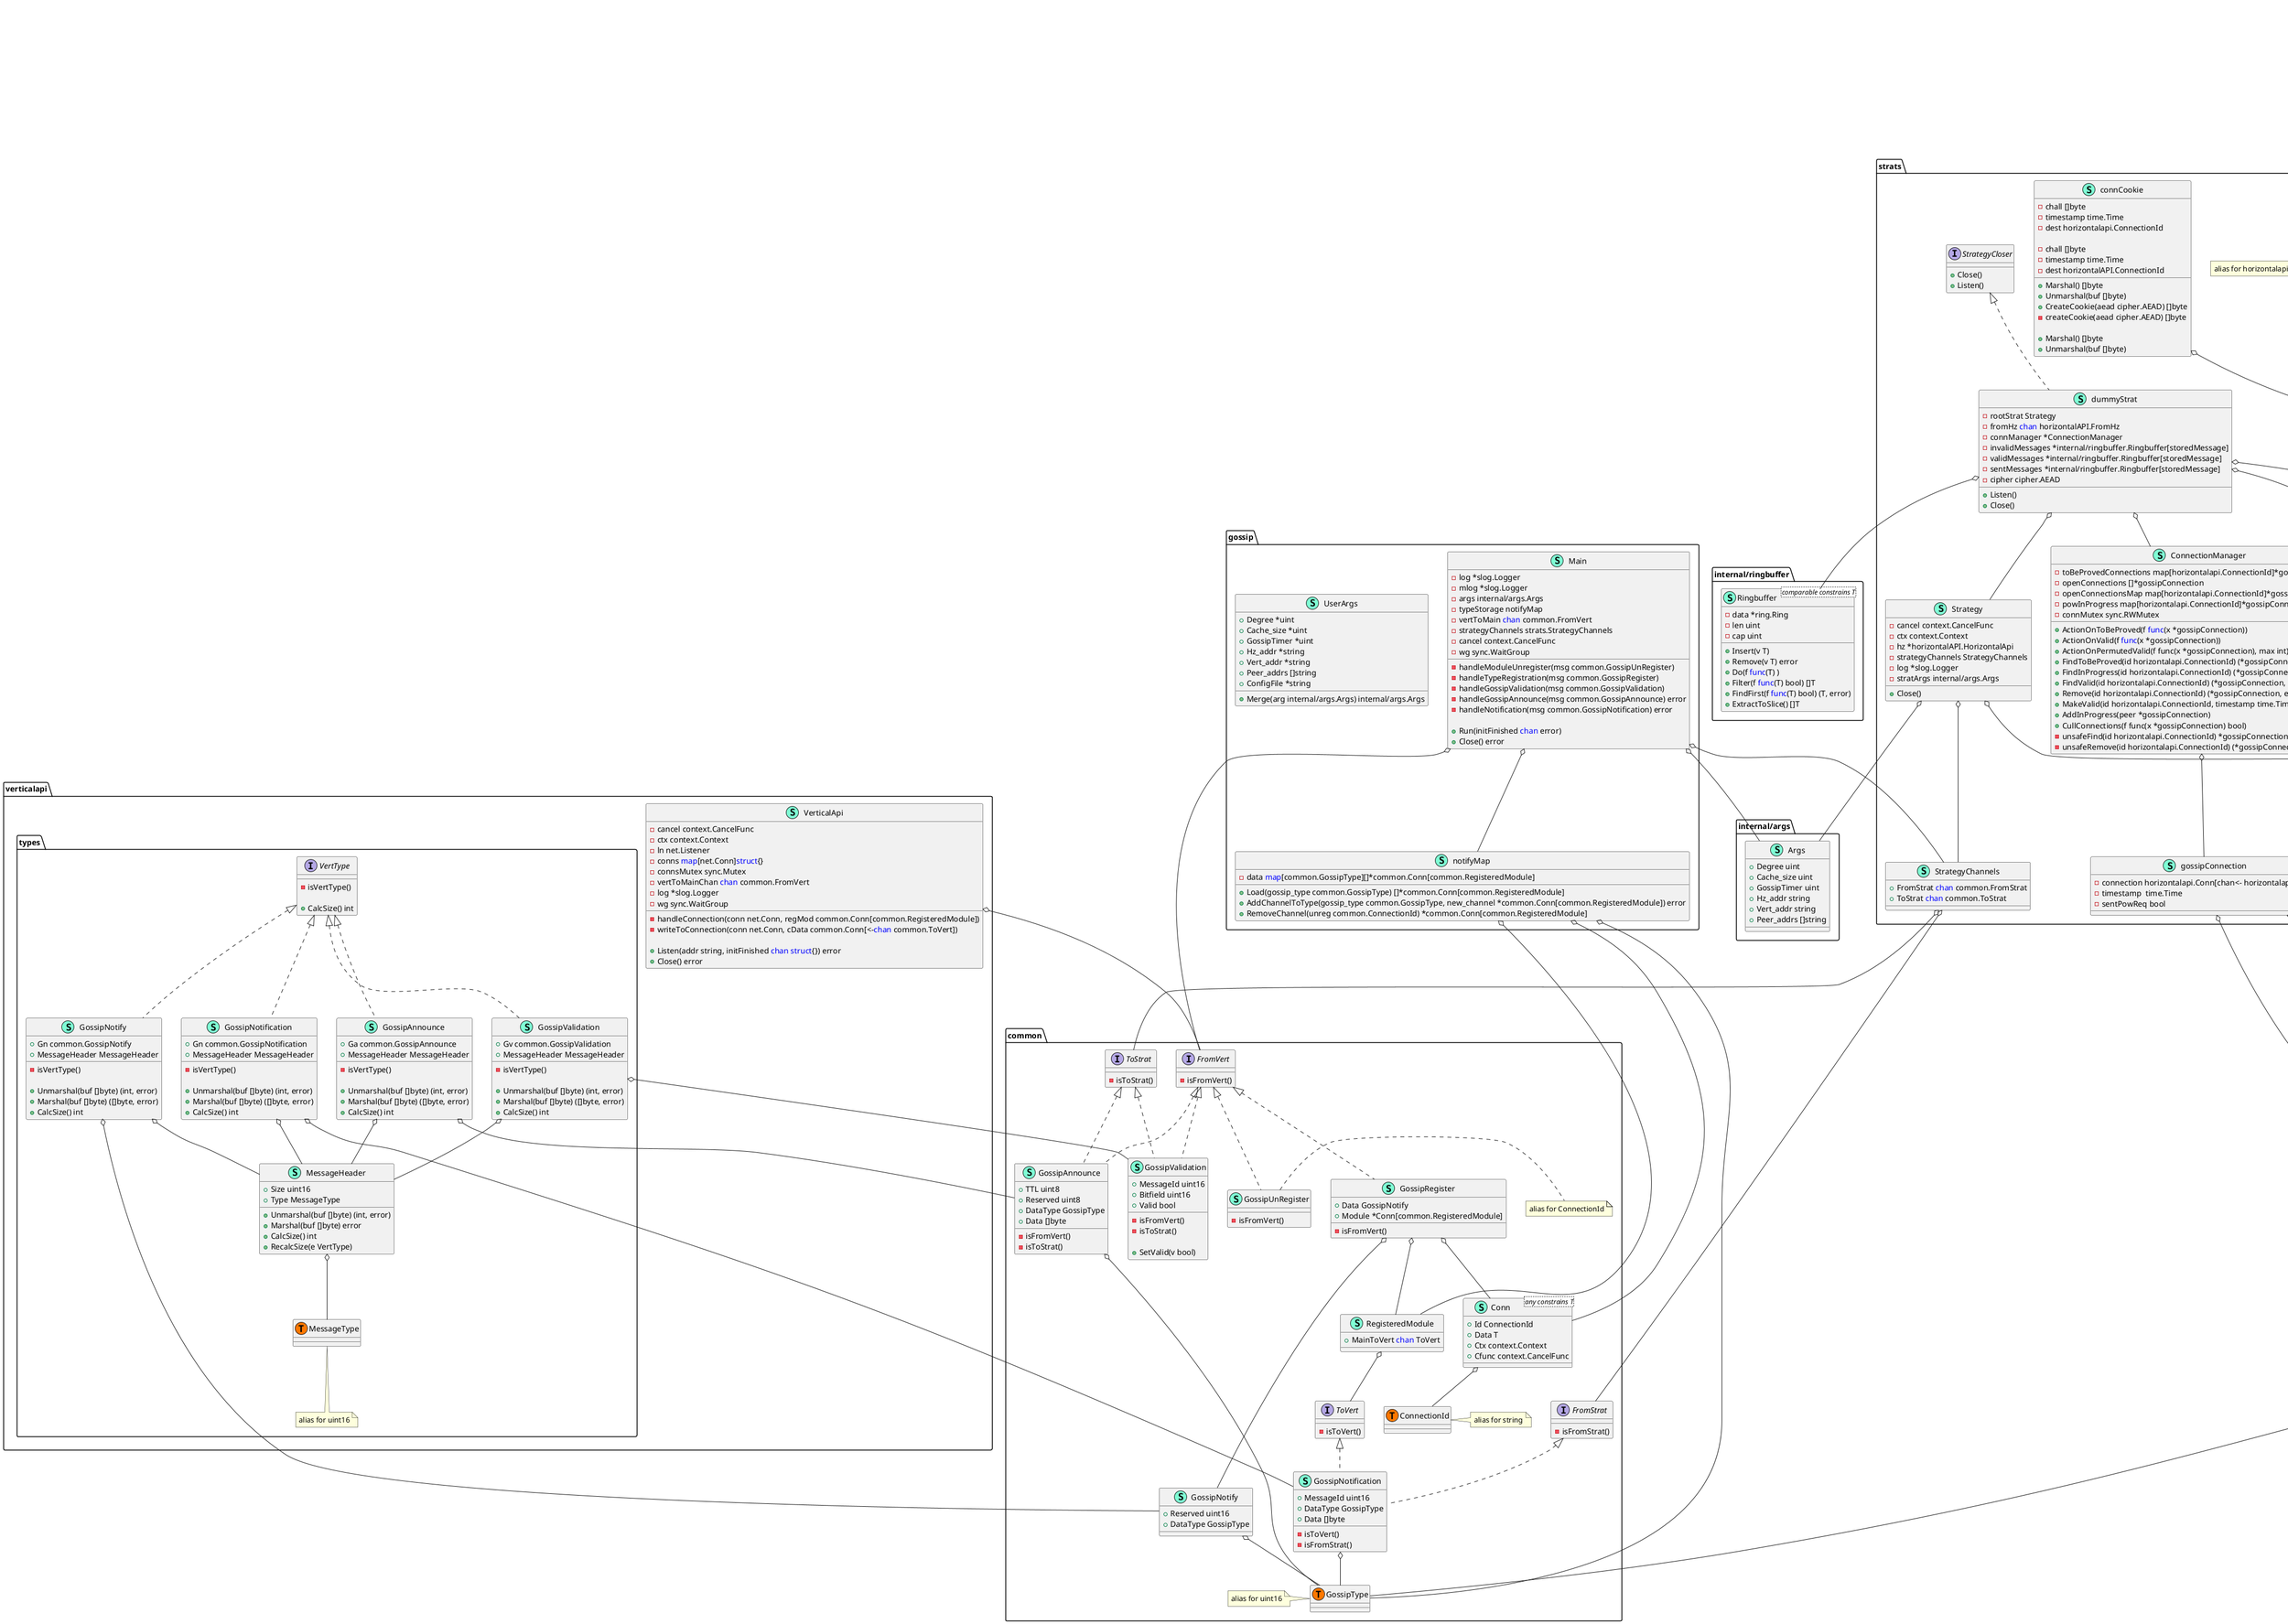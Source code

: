 @startuml

left to right direction

namespace verticalapi {
	namespace types {
		class GossipAnnounce << (S,Aquamarine) >> {
			+ Ga common.GossipAnnounce
				+ MessageHeader MessageHeader

				- isVertType() 

				+ Unmarshal(buf []byte) (int, error)
				+ Marshal(buf []byte) ([]byte, error)
				+ CalcSize() int

		}
		class GossipNotification << (S,Aquamarine) >> {
			+ Gn common.GossipNotification
				+ MessageHeader MessageHeader

				- isVertType() 

				+ Unmarshal(buf []byte) (int, error)
				+ Marshal(buf []byte) ([]byte, error)
				+ CalcSize() int

		}
		class GossipNotify << (S,Aquamarine) >> {
			+ Gn common.GossipNotify
				+ MessageHeader MessageHeader

				- isVertType() 

				+ Unmarshal(buf []byte) (int, error)
				+ Marshal(buf []byte) ([]byte, error)
				+ CalcSize() int

		}
		class GossipValidation << (S,Aquamarine) >> {
			+ Gv common.GossipValidation
				+ MessageHeader MessageHeader

				- isVertType() 

				+ Unmarshal(buf []byte) (int, error)
				+ Marshal(buf []byte) ([]byte, error)
				+ CalcSize() int

		}
		class MessageHeader << (S,Aquamarine) >> {
			+ Size uint16
				+ Type MessageType

				+ Unmarshal(buf []byte) (int, error)
				+ Marshal(buf []byte) error
				+ CalcSize() int
				+ RecalcSize(e VertType) 

		}
		interface VertType  {
			- isVertType() 

				+ CalcSize() int

		}
		class MessageType << (T, #FF7700) >>  {
		}
		note right
			alias for uint16
		end note
	}
	class VerticalApi << (S,Aquamarine) >> {
		- cancel context.CancelFunc
			- ctx context.Context
			- ln net.Listener
			- conns <font color=blue>map</font>[net.Conn]<font color=blue>struct</font>{}
		- connsMutex sync.Mutex
			- vertToMainChan <font color=blue>chan</font> common.FromVert
			- log *slog.Logger
			- wg sync.WaitGroup

			- handleConnection(conn net.Conn, regMod common.Conn[common.RegisteredModule]) 
			- writeToConnection(conn net.Conn, cData common.Conn[<-<font color=blue>chan</font> common.ToVert]) 

			+ Listen(addr string, initFinished <font color=blue>chan</font> <font color=blue>struct</font>{}) error
			+ Close() error

	}
}

"verticalapi.types.VertType" <|.. "verticalapi.types.GossipAnnounce"
"verticalapi.types.VertType" <|.. "verticalapi.types.GossipNotification"
"verticalapi.types.VertType" <|.. "verticalapi.types.GossipNotify"
"verticalapi.types.VertType" <|.. "verticalapi.types.GossipValidation"

"verticalapi.types.GossipAnnounce" o-- "common.GossipAnnounce"
"verticalapi.types.GossipAnnounce" o-- "verticalapi.types.MessageHeader"
"verticalapi.types.GossipNotification" o-- "common.GossipNotification"
"verticalapi.types.GossipNotification" o-- "verticalapi.types.MessageHeader"
"verticalapi.types.GossipNotify" o-- "common.GossipNotify"
"verticalapi.types.GossipNotify" o-- "verticalapi.types.MessageHeader"
"verticalapi.types.GossipValidation" o-- "common.GossipValidation"
"verticalapi.types.GossipValidation" o-- "verticalapi.types.MessageHeader"
"verticalapi.types.MessageHeader" o-- "verticalapi.types.MessageType"

"verticalapi.VerticalApi" o-- "common.FromVert"

namespace internal/args {
	top to bottom direction

	class Args << (S,Aquamarine) >> {
		+ Degree uint
			+ Cache_size uint
			+ GossipTimer uint
			+ Hz_addr string
			+ Vert_addr string
			+ Peer_addrs []string

	}
}

namespace common {
	top to bottom direction

	class GossipType << (T, #FF7700) >>  {
	}
	note left
		alias for uint16
	end note

	class Conn<any constrains T> << (S,Aquamarine) >> {
		+ Id ConnectionId
		+ Data T
		+ Ctx context.Context
		+ Cfunc context.CancelFunc
	}

	interface FromStrat  {
		- isFromStrat() 
	}

	interface FromVert  {
		- isFromVert() 
	}

	class GossipAnnounce << (S,Aquamarine) >> {
		+ TTL uint8
			+ Reserved uint8
			+ DataType GossipType
			+ Data []byte

			- isFromVert() 
			- isToStrat() 
	}

	class GossipNotification << (S,Aquamarine) >> {
		+ MessageId uint16
			+ DataType GossipType
			+ Data []byte

			- isToVert() 
			- isFromStrat() 
	}

	class GossipNotify << (S,Aquamarine) >> {
		+ Reserved uint16
			+ DataType GossipType
	}

	class GossipRegister << (S,Aquamarine) >> {
		+ Data GossipNotify
			+ Module *Conn[common.RegisteredModule]

			- isFromVert() 
	}

	class GossipUnRegister << (S,Aquamarine) >> {
		- isFromVert() 
	}
	note right
		alias for ConnectionId
	end note

	class GossipValidation << (S,Aquamarine) >> {
		+ MessageId uint16
			+ Bitfield uint16
			+ Valid bool

			- isFromVert() 
			- isToStrat() 

			+ SetValid(v bool) 
	}

	class RegisteredModule << (S,Aquamarine) >> {
		+ MainToVert <font color=blue>chan</font> ToVert
	}

	interface ToStrat  {
		- isToStrat() 
	}

	interface ToVert  {
		- isToVert() 
	}

	class ConnectionId << (T, #FF7700) >>  {
	}
	note right
		alias for string
	end note
}

"common.FromStrat" <|.. "common.GossipNotification"

"common.ToVert" <|.. "common.GossipNotification"

"common.FromVert" <|.. "common.GossipAnnounce"
"common.FromVert" <|.. "common.GossipRegister"
"common.FromVert" <|.. "common.GossipUnRegister"
"common.FromVert" <|.. "common.GossipValidation"

"common.ToStrat" <|.. "common.GossipAnnounce"
"common.ToStrat" <|.. "common.GossipValidation"

"common.Conn" o-- "common.ConnectionId"
"common.GossipAnnounce" o-- "common.GossipType"
"common.GossipNotification" o-- "common.GossipType"
"common.GossipNotify" o-- "common.GossipType"
"common.GossipRegister" o-- "common.Conn"
"common.GossipRegister" o-- "common.RegisteredModule"
"common.GossipRegister" o-- "common.GossipNotify"
"common.RegisteredModule" o-- "common.ToVert"

namespace gossip {
	top to bottom direction

	class Main << (S,Aquamarine) >> {
		- log *slog.Logger
			- mlog *slog.Logger
			- args internal/args.Args
			- typeStorage notifyMap
			- vertToMain <font color=blue>chan</font> common.FromVert
			- strategyChannels strats.StrategyChannels
			- cancel context.CancelFunc
			- wg sync.WaitGroup

			- handleModuleUnregister(msg common.GossipUnRegister) 
			- handleTypeRegistration(msg common.GossipRegister) 
			- handleGossipValidation(msg common.GossipValidation) 
			- handleGossipAnnounce(msg common.GossipAnnounce) error
			- handleNotification(msg common.GossipNotification) error

			+ Run(initFinished <font color=blue>chan</font> error) 
			+ Close() error

	}
	class UserArgs << (S,Aquamarine) >> {
		+ Degree *uint
			+ Cache_size *uint
			+ GossipTimer *uint
			+ Hz_addr *string
			+ Vert_addr *string
			+ Peer_addrs []string
			+ ConfigFile *string

			+ Merge(arg internal/args.Args) internal/args.Args

	}
	class notifyMap << (S,Aquamarine) >> {
		- data <font color=blue>map</font>[common.GossipType][]*common.Conn[common.RegisteredModule]

		+ Load(gossip_type common.GossipType) []*common.Conn[common.RegisteredModule]
		+ AddChannelToType(gossip_type common.GossipType, new_channel *common.Conn[common.RegisteredModule]) error
		+ RemoveChannel(unreg common.ConnectionId) *common.Conn[common.RegisteredModule]

	}
}

"gossip.Main" o-- "internal/args.Args"
"gossip.Main" o-- "gossip.notifyMap"
"gossip.Main" o-- "common.FromVert"
"gossip.Main" o-- "strats.StrategyChannels"

"gossip.notifyMap" o-- "common.Conn"
"gossip.notifyMap" o-- "common.RegisteredModule"
"gossip.notifyMap" o-- "common.GossipType"

namespace internal/packetcounter {
	top to bottom direction

	class Counter << (S,Aquamarine) >> {
		- t time.Time
			- cnt uint
			- do <font color=blue>func</font>(time.Time, uint) 
			- granularity time.Duration
			- mutex sync.Mutex

			+ Add(i uint) 
			+ Finalize() 
	}
}



namespace pow {
	top to bottom direction

	interface POWMarshaller  {
		+ Marshal( []byte) ([]byte, error)
			+ Nonce() T
			+ SetNonce( T) 
			+ AddToNonce( T) 
			+ StripPrefixLen() uint
			+ PrefixLen() uint
			+ WriteNonce( io.Writer) 
			+ Clone() POWMarshaller

	}
}



namespace internal/ringbuffer {
	top to bottom direction

	class Ringbuffer<comparable constrains T> << (S,Aquamarine) >> {
		- data *ring.Ring
			- len uint
			- cap uint

			+ Insert(v T) 
			+ Remove(v T) error
			+ Do(f <font color=blue>func</font>(T) ) 
			+ Filter(f <font color=blue>func</font>(T) bool) []T
			+ FindFirst(f <font color=blue>func</font>(T) bool) (T, error)
			+ ExtractToSlice() []T

	}
}



namespace strats {
	top to bottom direction

	class gossipConnection << (S,Aquamarine) >> {
		- connection horizontalapi.Conn[chan<- horizontalapi.ToHz]
		- timestamp  time.Time
		- sentPowReq bool
	}

	class ConnectionManager << (S,Aquamarine) >> {
		- toBeProvedConnections map[horizontalapi.ConnectionId]*gossipConnection
		- openConnections []*gossipConnection
		- openConnectionsMap map[horizontalapi.ConnectionId]*gossipConnection
		- powInProgress map[horizontalapi.ConnectionId]*gossipConnection
		- connMutex sync.RWMutex

		+ ActionOnToBeProved(f <font color=blue>func</font>(x *gossipConnection))
		+ ActionOnValid(f <font color=blue>func</font>(x *gossipConnection))
		+ ActionOnPermutedValid(f func(x *gossipConnection), max int)
		+ FindToBeProved(id horizontalapi.ConnectionId) (*gossipConnection, bool)
		+ FindInProgress(id horizontalapi.ConnectionId) (*gossipConnection, bool)
		+ FindValid(id horizontalapi.ConnectionId) (*gossipConnection, bool)
		+ Remove(id horizontalapi.ConnectionId) (*gossipConnection, error)
		+ MakeValid(id horizontalapi.ConnectionId, timestamp time.Time)
		+ AddInProgress(peer *gossipConnection)
		+ CullConnections(f func(x *gossipConnection) bool)
		- unsafeFind(id horizontalapi.ConnectionId) *gossipConnection
		- unsafeRemove(id horizontalapi.ConnectionId) (*gossipConnection, error)
	}

	class connCookie << (S,Aquamarine) >> {
		- chall []byte
		- timestamp time.Time
		- dest horizontalapi.ConnectionId

		+ Marshal() []byte
		+ Unmarshal(buf []byte)
		+ CreateCookie(aead cipher.AEAD) []byte
	}

	class Strategy << (S,Aquamarine) >> {
		- cancel context.CancelFunc
			- ctx context.Context
			- hz *horizontalAPI.HorizontalApi
			- strategyChannels StrategyChannels
			- log *slog.Logger
			- stratArgs internal/args.Args

			+ Close() 

	}
	class StrategyChannels << (S,Aquamarine) >> {
		+ FromStrat <font color=blue>chan</font> common.FromStrat
			+ ToStrat <font color=blue>chan</font> common.ToStrat

	}
	interface StrategyCloser  {
		+ Close() 
			+ Listen() 

	}
	class dummyStrat << (S,Aquamarine) >> {
		- rootStrat Strategy
		- fromHz <font color=blue>chan</font> horizontalAPI.FromHz
		- connManager *ConnectionManager
		- invalidMessages *internal/ringbuffer.Ringbuffer[storedMessage]
		- validMessages *internal/ringbuffer.Ringbuffer[storedMessage]
		- sentMessages *internal/ringbuffer.Ringbuffer[storedMessage]
		- cipher cipher.AEAD

		+ Listen() 
		+ Close() 
	}

	class powMarsh << (S,Aquamarine) >> {
		+ Marshal(buf []byte) ([]byte, error)
			+ Nonce() uint64
			+ SetNonce(n uint64) 
			+ AddToNonce(n uint64) 
			+ StripPrefixLen() uint
			+ PrefixLen() uint
			+ WriteNonce(w io.Writer) 
			+ Clone() pow.POWMarshaller
	}

	class storedMessage << (S,Aquamarine) >> {
		- counter int
			- message horizontalAPI.Push
	}

	class connCookie << (S,Aquamarine) >> {
		- chall []byte
			- timestamp time.Time
			- dest horizontalAPI.ConnectionId

			- createCookie(aead cipher.AEAD) []byte

			+ Marshal() []byte
			+ Unmarshal(buf []byte) 
	}

	class strats.powMarsh << (T, #FF7700) >>  {
	}
	note left
		alias for horizontalapi.ConnPoW
	end note
}

"strats.StrategyCloser" <|.. "strats.dummyStrat"
"pow.POWMarshaller" <|.. "strats.powMarsh"

"strats.storedMessage" o-- "horizontalapi.Push"

"strats.StrategyChannels" o-- "common.FromStrat"
"strats.StrategyChannels" o-- "common.ToStrat"

"strats.dummyStrat" o-- "strats.Strategy"
"strats.dummyStrat" o-- "strats.ConnectionManager"
"strats.dummyStrat" o-- "horizontalapi.FromHz"
"strats.dummyStrat" o-- "strats.storedMessage"
"strats.dummyStrat" o-- "internal/ringbuffer.Ringbuffer"

"strats.Strategy" o-- "horizontalapi.HorizontalApi"
"strats.Strategy" o-- "strats.StrategyChannels"
"strats.Strategy" o-- "internal/args.Args"

"strats.gossipConnection" o-- "horizontalapi.ToHz"
"strats.gossipConnection" o-- "horizontalapi.Conn"

"strats.ConnectionManager" o-- "horizontalapi.ConnectionId"
"strats.ConnectionManager" o-- "strats.gossipConnection"

"strats.connCookie" o-- "horizontalapi.ConnectionId"

namespace horizontalapi {
	top to bottom direction

	class Conn<any constrains T> << (S,Aquamarine) >> {
		+ Id ConnectionId
		+ Data T
		+ Ctx context.Context
		+ Cfunc context.CancelFunc
	}

	class ConnChall << (S,Aquamarine) >> {
		+ Id ConnectionId
		+ Cookie []byte

		- canFromHz() 
		- canToHz() 
		- isPow() bool
	}

	class ConnPoW << (S,Aquamarine) >> {
		+ Id ConnectionId
		+ PowNonce uint64
		+ Cookie []byte

		- canFromHz() 
		- canToHz() 
		- isPow() bool
	}

	class ConnReq << (S,Aquamarine) >> {
		+ Id ConnectionId

		- canFromHz() 
		- canToHz() 
		- isPow() bool
	}

	class PowChall << (S,Aquamarine) >> {
		+ Id ConnectionId
		+ Cookie []byte

		- canFromHz() 
		- canToHz() 
		- isPow() bool
	}

	class PowPoW << (S,Aquamarine) >> {
		+ Id ConnectionId
		+ PowNonce uint64
		+ Cookie []byte

		- canFromHz() 
		- canToHz() 
		- isPow() bool
	}

	class PowReq << (S,Aquamarine) >> {
		+ Id ConnectionId

		- canFromHz() 
		- canToHz() 
		- isPow() bool
	}

	interface FromHz  {
		- canFromHz() 
	}

	class Push << (S,Aquamarine) >> {
		+ Id ConnectionId
		+ TTL uint8
		+ GossipType common.GossipType
		+ MessageID uint16
		+ Payload []byte

		- canFromHz() 
		- canToHz() 
		- isPow() bool
	}

	interface ToHz  {
		- canToHz() 
		- isPow() bool

	}

	class Unregister << (S,Aquamarine) >> {
		- canFromHz() 

	}

	class horizontalapi.ConnectionId << (T, #FF7700) >>  {
	}
	note right
		alias for string/IP-Addr
	end note

	class horizontalapi.NewConn << (T, #FF7700) >>  {
	}
	note bottom
		alias for Conn[<font color=blue>chan</font> ToHz]
	end note

	class horizontalapi.Unregister << (T, #FF7700) >>  {
	}
	note bottom
		alias for ConnectionId
	end note

	class HorizontalApi << (S,Aquamarine) >> {
		- cancel context.CancelFunc
			- ctx context.Context
			- ln net.Listener
			- conns <font color=blue>map</font>[net.Conn]<font color=blue>struct</font>{}
		- connsMutex sync.Mutex
			- fromHzChan <font color=blue>chan</font> FromHz
			- log *slog.Logger
			- wg sync.WaitGroup
			- packetcounter *internal/packetcounter.Counter
			- packetcounterNonPow *internal/packetcounter.Counter

			- handleConnection(conn net.Conn, connData Conn) 
			- writeToConnection(conn net.Conn, c Conn) 

			+ Listen(addr string, newConn <font color=blue>chan</font> NewConn, initFinished <font color=blue>chan</font> <font color=blue>struct</font>{}) error
			+ AddNeighbors(dialer *net.Dialer, addrs ...string) ([]Conn, error)
			+ Close() error

	}
}

"horizontalapi.FromHz" <|.. "horizontalapi.ConnChall"
"horizontalapi.FromHz" <|.. "horizontalapi.ConnPoW"
"horizontalapi.FromHz" <|.. "horizontalapi.ConnReq"
"horizontalapi.FromHz" <|.. "horizontalapi.PowChall"
"horizontalapi.FromHz" <|.. "horizontalapi.PowPoW"
"horizontalapi.FromHz" <|.. "horizontalapi.PowReq"
"horizontalapi.FromHz" <|.. "horizontalapi.Push"
"horizontalapi.FromHz" <|.. "horizontalapi.Unregister"
"horizontalapi.ToHz" <|.. "horizontalapi.Push"
"horizontalapi.ToHz" <|.. "horizontalapi.ConnReq"
"horizontalapi.ToHz" <|.. "horizontalapi.ConnChall"
"horizontalapi.ToHz" <|.. "horizontalapi.ConnPoW"
"horizontalapi.ToHz" <|.. "horizontalapi.PowReq"
"horizontalapi.ToHz" <|.. "horizontalapi.PowChall"
"horizontalapi.ToHz" <|.. "horizontalapi.PowPoW"

"horizontalapi.HorizontalApi" o-- "horizontalapi.FromHz"
"horizontalapi.HorizontalApi" o-- "internal/packetcounter.Counter"

"horizontalapi.FromHz" <|.. "horizontalapi.NewConn"
"horizontalapi.Conn" o-- "horizontalapi.ConnectionId"

"horizontalapi.ConnPoW" o-- "horizontalapi.ConnectionId"
"horizontalapi.ConnChall" o-- "horizontalapi.ConnectionId"
"horizontalapi.ConnReq" o-- "horizontalapi.ConnectionId"
"horizontalapi.PowPoW" o-- "horizontalapi.ConnectionId"
"horizontalapi.PowChall" o-- "horizontalapi.ConnectionId"
"horizontalapi.PowReq" o-- "horizontalapi.ConnectionId"
"horizontalapi.Push" o-- "common.GossipType"
"horizontalapi.Push" o-- "horizontalapi.ConnectionId"

' namespace internal/testlog {
' 	class TestHandler << (S,Aquamarine) >> {
' 		- handler slog.Handler
' 			- level slog.Level
' 
' 			+ Enabled(ctx context.Context, level slog.Level) bool
' 			+ Handle(ctx context.Context, r slog.Record) error
' 			+ WithAttrs(attrs []slog.Attr) slog.Handler
' 			+ WithGroup(name string) slog.Handler
' 
' 	}
' }

' namespace internal/testutils {
' 	class Event << (S,Aquamarine) >> {
' 		+ Time time.Time
' 			+ Level int
' 			+ Msg string
' 			+ Id common.ConnectionId
' 			+ MsgId uint16
' 			+ MsgType common.GossipType
' 			+ Cnt uint
' 			+ TimeBucket time.Time
' 
' 	}
' 	class Graph << (S,Aquamarine) >> {
' 		+ Nodes []node
' 			+ Edges [][]uint
' 
' 			+ CalcDistances(start uint) <font color=blue>map</font>[uint]uint
' 
' 	}
' 	class Tester << (S,Aquamarine) >> {
' 		- logChan <font color=blue>chan</font> Event
' 			- busyChan <font color=blue>chan</font> common.GossipType
' 			- closers []io.Closer
' 			- state testState
' 			- tmin time.Time
' 			- tmax time.Time
' 			- durSec float64
' 			- distanceBook distanceBook
' 			- cfunc context.CancelFunc
' 
' 			+ G Graph
' 			+ Peers <font color=blue>map</font>[uint]*peer
' 			+ PeersLut <font color=blue>map</font>[common.ConnectionId]uint
' 			+ Events []Event
' 
' 			+ Startup(startIp string) error
' 			+ RegisterAllPeersForType(gtype common.GossipType) error
' 			+ WaitUntilSilent(ctx context.Context, all bool, gtype common.GossipType, interval time.Duration) error
' 			+ Teardown() error
' 			+ ProcessReachedWhen(gtype common.GossipType, any bool) (data.ReachedWhenAll, error)
' 			+ ProcessReachedDistCnt(startNode uint, gtype common.GossipType, all bool) (data.ReachedDistCntAll, <font color=blue>map</font>[uint]uint, error)
' 			+ ProcessGraphDistCnt(startNode uint) (data.CntDistancesAll, error)
' 			+ ProcessSentPackets(gtype common.GossipType, all bool) (data.SentPacketsCntAll, error)
' 
' 	}
' 	class distanceBook << (S,Aquamarine) >> {
' 		- valid bool
' 			- startNode uint
' 			- nodeToDist <font color=blue>map</font>[uint]uint
' 			- distOrd []uint
' 			- distMaxCnt <font color=blue>map</font>[uint]uint
' 
' 			- processingSetupForDistance(genDistances <font color=blue>func</font>(uint) <font color=blue>map</font>[uint]uint, startNode uint) <font color=blue>map</font>[uint]uint
' 
' 	}
' 	interface marshaler  {
' 		+ Marshal(buf []byte) ([]byte, error)
' 
' 	}
' 	class node << (S,Aquamarine) >> {
' 		+ Degree *uint
' 			+ Cache_size *uint
' 			+ GossipTimer *uint
' 
' 			+ UnmarshalJSON(data []byte) error
' 
' 	}
' 	class peer << (S,Aquamarine) >> {
' 		- idx uint
' 			- id common.ConnectionId
' 			- a internal/args.Args
' 			- conn net.Conn
' 			- dialer *net.Dialer
' 
' 			- close() 
' 			- connect() error
' 			- markAllValid() 
' 
' 			+ String() string
' 			+ SendMsg(v marshaler) error
' 
' 	}
' 	class testState << (S,Aquamarine) >> {
' 		+ String() string
' 
' 	}
' 	class internal/testutils.testState << (T, #FF7700) >>  {
' 	}
' 	class todo_bookkeeping << (S,Aquamarine) >> {
' 		- node uint
' 			- dist uint
' 
' 	}
' }
' 
' "internal/testutils.Event" o-- "common.ConnectionId"
' "internal/testutils.Event" o-- "common.GossipType"
' "internal/testutils.Event" o-- "time.Time"
' "internal/testutils.Graph" o-- "internal/testutils.node"
' "internal/testutils.Tester" o-- "common.ConnectionId"
' "internal/testutils.Tester" o-- "internal/testutils.Event"
' "internal/testutils.Tester" o-- "internal/testutils.Graph"
' "internal/testutils.Tester" o-- "internal/testutils.peer"
' 
' "internal/testutils.marshaler" <|-- "verticalapi.types.GossipAnnounce"
' "internal/testutils.marshaler" <|-- "verticalapi.types.GossipNotify"
' "internal/testutils.marshaler" <|-- "verticalapi.types.GossipNotification"
' "internal/testutils.marshaler" <|-- "verticalapi.types.GossipValidation"
' 
' "internal/testutils.marshaler" <|-- "strats.powMarsh"

' namespace data {
' 	class CntDistances << (S,Aquamarine) >> {
' 		+ Distance uint
' 			+ Cnt uint
' 
' 	}
' 	class ReachedDistCnt << (S,Aquamarine) >> {
' 		+ TimeUnixSec float64
' 			+ Distance uint
' 			+ CntReachedSameDistance uint
' 
' 	}
' 	class ReachedWhen << (S,Aquamarine) >> {
' 		+ TimeUnixSec float64
' 			+ TimePercent float64
' 
' 	}
' 	class ReachedWhenAll << (S,Aquamarine) >> {
' 		+ WriteCss(fn string) error
' 
' 	}
' 	class SentPacketsCnt << (S,Aquamarine) >> {
' 		+ TimeUnixSec float64
' 			+ Cnt uint
' 
' 	}
' 	class data.CntDistancesAll << (T, #FF7700) >>  {
' 	}
' 	class data.ReachedDistCntAll << (T, #FF7700) >>  {
' 	}
' 	class data.ReachedWhenAll << (T, #FF7700) >>  {
' 	}
' 	class data.SentPacketsCntAll << (T, #FF7700) >>  {
' 	}
' }
' 
' "data.<font color=blue>map</font>[uint]ReachedWhen" #.. "data.ReachedWhenAll"
' "data.[]CntDistances" #.. "data.CntDistancesAll"
' "data.[]ReachedDistCnt" #.. "data.ReachedDistCntAll"
' "data.[]SentPacketsCnt" #.. "data.SentPacketsCntAll"

@enduml
